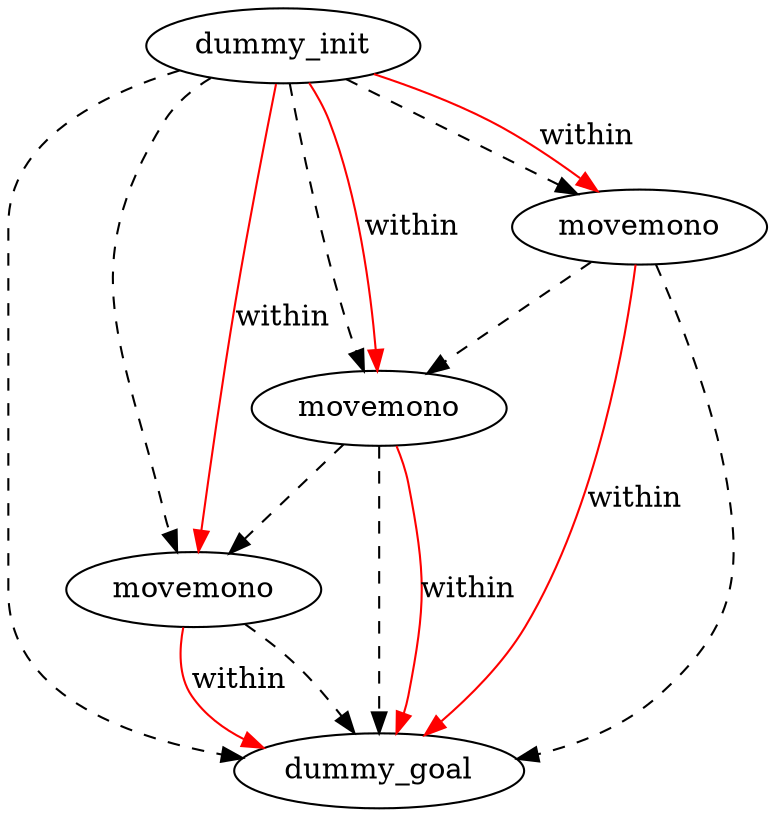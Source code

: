 digraph {
	"45a79cdb-a628-de2e-a898-3a55fbc1c96e" [label=dummy_init]
	"775e0841-8abe-925c-38a3-a9c2aaad68e4" [label=dummy_goal]
	"04854553-1913-505c-5e99-39fe60377d78" [label=movemono]
	"b7810da3-bba0-e2c0-629d-83a76f436cdd" [label=movemono]
	"6b2af3aa-769f-047a-709b-ad47bcdb908b" [label=movemono]
	"04854553-1913-505c-5e99-39fe60377d78" -> "775e0841-8abe-925c-38a3-a9c2aaad68e4" [color=black style=dashed]
	"6b2af3aa-769f-047a-709b-ad47bcdb908b" -> "775e0841-8abe-925c-38a3-a9c2aaad68e4" [color=black style=dashed]
	"45a79cdb-a628-de2e-a898-3a55fbc1c96e" -> "b7810da3-bba0-e2c0-629d-83a76f436cdd" [color=black style=dashed]
	"45a79cdb-a628-de2e-a898-3a55fbc1c96e" -> "775e0841-8abe-925c-38a3-a9c2aaad68e4" [color=black style=dashed]
	"b7810da3-bba0-e2c0-629d-83a76f436cdd" -> "6b2af3aa-769f-047a-709b-ad47bcdb908b" [color=black style=dashed]
	"b7810da3-bba0-e2c0-629d-83a76f436cdd" -> "775e0841-8abe-925c-38a3-a9c2aaad68e4" [color=black style=dashed]
	"45a79cdb-a628-de2e-a898-3a55fbc1c96e" -> "6b2af3aa-769f-047a-709b-ad47bcdb908b" [color=black style=dashed]
	"45a79cdb-a628-de2e-a898-3a55fbc1c96e" -> "04854553-1913-505c-5e99-39fe60377d78" [color=black style=dashed]
	"6b2af3aa-769f-047a-709b-ad47bcdb908b" -> "04854553-1913-505c-5e99-39fe60377d78" [color=black style=dashed]
	"45a79cdb-a628-de2e-a898-3a55fbc1c96e" -> "b7810da3-bba0-e2c0-629d-83a76f436cdd" [label=within color=red]
	"b7810da3-bba0-e2c0-629d-83a76f436cdd" -> "775e0841-8abe-925c-38a3-a9c2aaad68e4" [label=within color=red]
	"04854553-1913-505c-5e99-39fe60377d78" -> "775e0841-8abe-925c-38a3-a9c2aaad68e4" [label=within color=red]
	"45a79cdb-a628-de2e-a898-3a55fbc1c96e" -> "04854553-1913-505c-5e99-39fe60377d78" [label=within color=red]
	"6b2af3aa-769f-047a-709b-ad47bcdb908b" -> "775e0841-8abe-925c-38a3-a9c2aaad68e4" [label=within color=red]
	"45a79cdb-a628-de2e-a898-3a55fbc1c96e" -> "6b2af3aa-769f-047a-709b-ad47bcdb908b" [label=within color=red]
}

